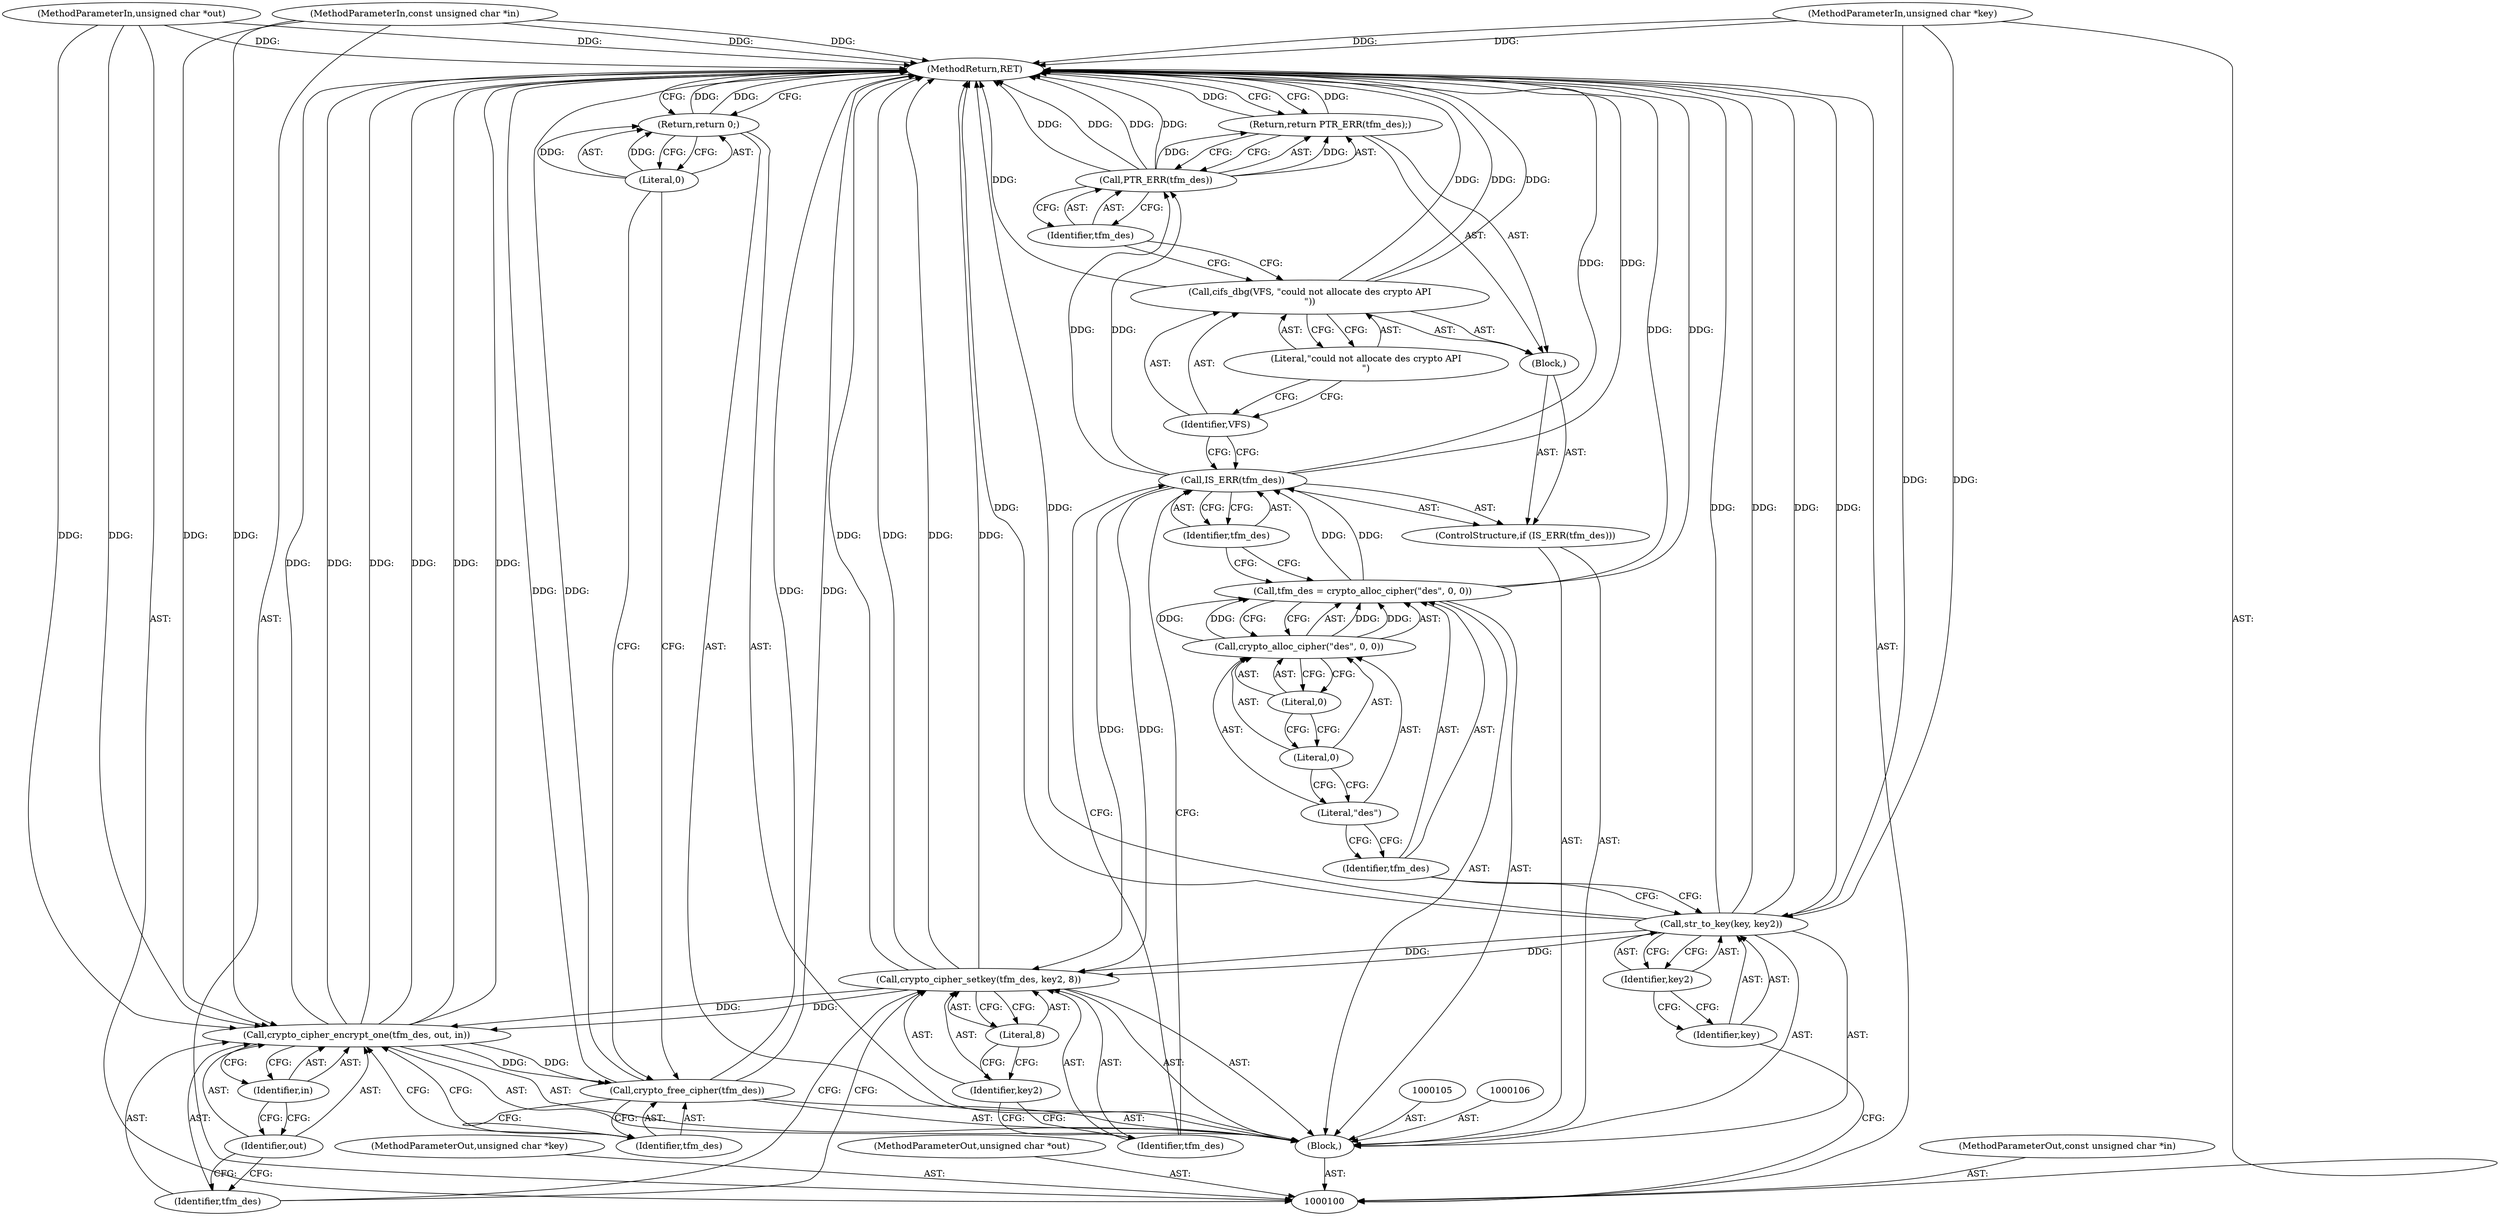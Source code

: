 digraph "0_linux_06deeec77a5a689cc94b21a8a91a76e42176685d" {
"1000138" [label="(MethodReturn,RET)"];
"1000102" [label="(MethodParameterIn,const unsigned char *in)"];
"1000194" [label="(MethodParameterOut,const unsigned char *in)"];
"1000103" [label="(MethodParameterIn,unsigned char *key)"];
"1000195" [label="(MethodParameterOut,unsigned char *key)"];
"1000101" [label="(MethodParameterIn,unsigned char *out)"];
"1000193" [label="(MethodParameterOut,unsigned char *out)"];
"1000121" [label="(Identifier,VFS)"];
"1000122" [label="(Literal,\"could not allocate des crypto API\n\")"];
"1000120" [label="(Call,cifs_dbg(VFS, \"could not allocate des crypto API\n\"))"];
"1000125" [label="(Identifier,tfm_des)"];
"1000123" [label="(Return,return PTR_ERR(tfm_des);)"];
"1000124" [label="(Call,PTR_ERR(tfm_des))"];
"1000126" [label="(Call,crypto_cipher_setkey(tfm_des, key2, 8))"];
"1000127" [label="(Identifier,tfm_des)"];
"1000128" [label="(Identifier,key2)"];
"1000129" [label="(Literal,8)"];
"1000130" [label="(Call,crypto_cipher_encrypt_one(tfm_des, out, in))"];
"1000131" [label="(Identifier,tfm_des)"];
"1000132" [label="(Identifier,out)"];
"1000133" [label="(Identifier,in)"];
"1000134" [label="(Call,crypto_free_cipher(tfm_des))"];
"1000135" [label="(Identifier,tfm_des)"];
"1000136" [label="(Return,return 0;)"];
"1000137" [label="(Literal,0)"];
"1000104" [label="(Block,)"];
"1000108" [label="(Identifier,key)"];
"1000109" [label="(Identifier,key2)"];
"1000107" [label="(Call,str_to_key(key, key2))"];
"1000110" [label="(Call,tfm_des = crypto_alloc_cipher(\"des\", 0, 0))"];
"1000111" [label="(Identifier,tfm_des)"];
"1000112" [label="(Call,crypto_alloc_cipher(\"des\", 0, 0))"];
"1000113" [label="(Literal,\"des\")"];
"1000114" [label="(Literal,0)"];
"1000115" [label="(Literal,0)"];
"1000118" [label="(Identifier,tfm_des)"];
"1000116" [label="(ControlStructure,if (IS_ERR(tfm_des)))"];
"1000119" [label="(Block,)"];
"1000117" [label="(Call,IS_ERR(tfm_des))"];
"1000138" -> "1000100"  [label="AST: "];
"1000138" -> "1000123"  [label="CFG: "];
"1000138" -> "1000136"  [label="CFG: "];
"1000136" -> "1000138"  [label="DDG: "];
"1000117" -> "1000138"  [label="DDG: "];
"1000124" -> "1000138"  [label="DDG: "];
"1000124" -> "1000138"  [label="DDG: "];
"1000107" -> "1000138"  [label="DDG: "];
"1000107" -> "1000138"  [label="DDG: "];
"1000107" -> "1000138"  [label="DDG: "];
"1000130" -> "1000138"  [label="DDG: "];
"1000130" -> "1000138"  [label="DDG: "];
"1000130" -> "1000138"  [label="DDG: "];
"1000120" -> "1000138"  [label="DDG: "];
"1000120" -> "1000138"  [label="DDG: "];
"1000126" -> "1000138"  [label="DDG: "];
"1000126" -> "1000138"  [label="DDG: "];
"1000103" -> "1000138"  [label="DDG: "];
"1000134" -> "1000138"  [label="DDG: "];
"1000134" -> "1000138"  [label="DDG: "];
"1000102" -> "1000138"  [label="DDG: "];
"1000110" -> "1000138"  [label="DDG: "];
"1000101" -> "1000138"  [label="DDG: "];
"1000123" -> "1000138"  [label="DDG: "];
"1000102" -> "1000100"  [label="AST: "];
"1000102" -> "1000138"  [label="DDG: "];
"1000102" -> "1000130"  [label="DDG: "];
"1000194" -> "1000100"  [label="AST: "];
"1000103" -> "1000100"  [label="AST: "];
"1000103" -> "1000138"  [label="DDG: "];
"1000103" -> "1000107"  [label="DDG: "];
"1000195" -> "1000100"  [label="AST: "];
"1000101" -> "1000100"  [label="AST: "];
"1000101" -> "1000138"  [label="DDG: "];
"1000101" -> "1000130"  [label="DDG: "];
"1000193" -> "1000100"  [label="AST: "];
"1000121" -> "1000120"  [label="AST: "];
"1000121" -> "1000117"  [label="CFG: "];
"1000122" -> "1000121"  [label="CFG: "];
"1000122" -> "1000120"  [label="AST: "];
"1000122" -> "1000121"  [label="CFG: "];
"1000120" -> "1000122"  [label="CFG: "];
"1000120" -> "1000119"  [label="AST: "];
"1000120" -> "1000122"  [label="CFG: "];
"1000121" -> "1000120"  [label="AST: "];
"1000122" -> "1000120"  [label="AST: "];
"1000125" -> "1000120"  [label="CFG: "];
"1000120" -> "1000138"  [label="DDG: "];
"1000120" -> "1000138"  [label="DDG: "];
"1000125" -> "1000124"  [label="AST: "];
"1000125" -> "1000120"  [label="CFG: "];
"1000124" -> "1000125"  [label="CFG: "];
"1000123" -> "1000119"  [label="AST: "];
"1000123" -> "1000124"  [label="CFG: "];
"1000124" -> "1000123"  [label="AST: "];
"1000138" -> "1000123"  [label="CFG: "];
"1000123" -> "1000138"  [label="DDG: "];
"1000124" -> "1000123"  [label="DDG: "];
"1000124" -> "1000123"  [label="AST: "];
"1000124" -> "1000125"  [label="CFG: "];
"1000125" -> "1000124"  [label="AST: "];
"1000123" -> "1000124"  [label="CFG: "];
"1000124" -> "1000138"  [label="DDG: "];
"1000124" -> "1000138"  [label="DDG: "];
"1000124" -> "1000123"  [label="DDG: "];
"1000117" -> "1000124"  [label="DDG: "];
"1000126" -> "1000104"  [label="AST: "];
"1000126" -> "1000129"  [label="CFG: "];
"1000127" -> "1000126"  [label="AST: "];
"1000128" -> "1000126"  [label="AST: "];
"1000129" -> "1000126"  [label="AST: "];
"1000131" -> "1000126"  [label="CFG: "];
"1000126" -> "1000138"  [label="DDG: "];
"1000126" -> "1000138"  [label="DDG: "];
"1000117" -> "1000126"  [label="DDG: "];
"1000107" -> "1000126"  [label="DDG: "];
"1000126" -> "1000130"  [label="DDG: "];
"1000127" -> "1000126"  [label="AST: "];
"1000127" -> "1000117"  [label="CFG: "];
"1000128" -> "1000127"  [label="CFG: "];
"1000128" -> "1000126"  [label="AST: "];
"1000128" -> "1000127"  [label="CFG: "];
"1000129" -> "1000128"  [label="CFG: "];
"1000129" -> "1000126"  [label="AST: "];
"1000129" -> "1000128"  [label="CFG: "];
"1000126" -> "1000129"  [label="CFG: "];
"1000130" -> "1000104"  [label="AST: "];
"1000130" -> "1000133"  [label="CFG: "];
"1000131" -> "1000130"  [label="AST: "];
"1000132" -> "1000130"  [label="AST: "];
"1000133" -> "1000130"  [label="AST: "];
"1000135" -> "1000130"  [label="CFG: "];
"1000130" -> "1000138"  [label="DDG: "];
"1000130" -> "1000138"  [label="DDG: "];
"1000130" -> "1000138"  [label="DDG: "];
"1000126" -> "1000130"  [label="DDG: "];
"1000101" -> "1000130"  [label="DDG: "];
"1000102" -> "1000130"  [label="DDG: "];
"1000130" -> "1000134"  [label="DDG: "];
"1000131" -> "1000130"  [label="AST: "];
"1000131" -> "1000126"  [label="CFG: "];
"1000132" -> "1000131"  [label="CFG: "];
"1000132" -> "1000130"  [label="AST: "];
"1000132" -> "1000131"  [label="CFG: "];
"1000133" -> "1000132"  [label="CFG: "];
"1000133" -> "1000130"  [label="AST: "];
"1000133" -> "1000132"  [label="CFG: "];
"1000130" -> "1000133"  [label="CFG: "];
"1000134" -> "1000104"  [label="AST: "];
"1000134" -> "1000135"  [label="CFG: "];
"1000135" -> "1000134"  [label="AST: "];
"1000137" -> "1000134"  [label="CFG: "];
"1000134" -> "1000138"  [label="DDG: "];
"1000134" -> "1000138"  [label="DDG: "];
"1000130" -> "1000134"  [label="DDG: "];
"1000135" -> "1000134"  [label="AST: "];
"1000135" -> "1000130"  [label="CFG: "];
"1000134" -> "1000135"  [label="CFG: "];
"1000136" -> "1000104"  [label="AST: "];
"1000136" -> "1000137"  [label="CFG: "];
"1000137" -> "1000136"  [label="AST: "];
"1000138" -> "1000136"  [label="CFG: "];
"1000136" -> "1000138"  [label="DDG: "];
"1000137" -> "1000136"  [label="DDG: "];
"1000137" -> "1000136"  [label="AST: "];
"1000137" -> "1000134"  [label="CFG: "];
"1000136" -> "1000137"  [label="CFG: "];
"1000137" -> "1000136"  [label="DDG: "];
"1000104" -> "1000100"  [label="AST: "];
"1000105" -> "1000104"  [label="AST: "];
"1000106" -> "1000104"  [label="AST: "];
"1000107" -> "1000104"  [label="AST: "];
"1000110" -> "1000104"  [label="AST: "];
"1000116" -> "1000104"  [label="AST: "];
"1000126" -> "1000104"  [label="AST: "];
"1000130" -> "1000104"  [label="AST: "];
"1000134" -> "1000104"  [label="AST: "];
"1000136" -> "1000104"  [label="AST: "];
"1000108" -> "1000107"  [label="AST: "];
"1000108" -> "1000100"  [label="CFG: "];
"1000109" -> "1000108"  [label="CFG: "];
"1000109" -> "1000107"  [label="AST: "];
"1000109" -> "1000108"  [label="CFG: "];
"1000107" -> "1000109"  [label="CFG: "];
"1000107" -> "1000104"  [label="AST: "];
"1000107" -> "1000109"  [label="CFG: "];
"1000108" -> "1000107"  [label="AST: "];
"1000109" -> "1000107"  [label="AST: "];
"1000111" -> "1000107"  [label="CFG: "];
"1000107" -> "1000138"  [label="DDG: "];
"1000107" -> "1000138"  [label="DDG: "];
"1000107" -> "1000138"  [label="DDG: "];
"1000103" -> "1000107"  [label="DDG: "];
"1000107" -> "1000126"  [label="DDG: "];
"1000110" -> "1000104"  [label="AST: "];
"1000110" -> "1000112"  [label="CFG: "];
"1000111" -> "1000110"  [label="AST: "];
"1000112" -> "1000110"  [label="AST: "];
"1000118" -> "1000110"  [label="CFG: "];
"1000110" -> "1000138"  [label="DDG: "];
"1000112" -> "1000110"  [label="DDG: "];
"1000112" -> "1000110"  [label="DDG: "];
"1000110" -> "1000117"  [label="DDG: "];
"1000111" -> "1000110"  [label="AST: "];
"1000111" -> "1000107"  [label="CFG: "];
"1000113" -> "1000111"  [label="CFG: "];
"1000112" -> "1000110"  [label="AST: "];
"1000112" -> "1000115"  [label="CFG: "];
"1000113" -> "1000112"  [label="AST: "];
"1000114" -> "1000112"  [label="AST: "];
"1000115" -> "1000112"  [label="AST: "];
"1000110" -> "1000112"  [label="CFG: "];
"1000112" -> "1000110"  [label="DDG: "];
"1000112" -> "1000110"  [label="DDG: "];
"1000113" -> "1000112"  [label="AST: "];
"1000113" -> "1000111"  [label="CFG: "];
"1000114" -> "1000113"  [label="CFG: "];
"1000114" -> "1000112"  [label="AST: "];
"1000114" -> "1000113"  [label="CFG: "];
"1000115" -> "1000114"  [label="CFG: "];
"1000115" -> "1000112"  [label="AST: "];
"1000115" -> "1000114"  [label="CFG: "];
"1000112" -> "1000115"  [label="CFG: "];
"1000118" -> "1000117"  [label="AST: "];
"1000118" -> "1000110"  [label="CFG: "];
"1000117" -> "1000118"  [label="CFG: "];
"1000116" -> "1000104"  [label="AST: "];
"1000117" -> "1000116"  [label="AST: "];
"1000119" -> "1000116"  [label="AST: "];
"1000119" -> "1000116"  [label="AST: "];
"1000120" -> "1000119"  [label="AST: "];
"1000123" -> "1000119"  [label="AST: "];
"1000117" -> "1000116"  [label="AST: "];
"1000117" -> "1000118"  [label="CFG: "];
"1000118" -> "1000117"  [label="AST: "];
"1000121" -> "1000117"  [label="CFG: "];
"1000127" -> "1000117"  [label="CFG: "];
"1000117" -> "1000138"  [label="DDG: "];
"1000110" -> "1000117"  [label="DDG: "];
"1000117" -> "1000124"  [label="DDG: "];
"1000117" -> "1000126"  [label="DDG: "];
}
